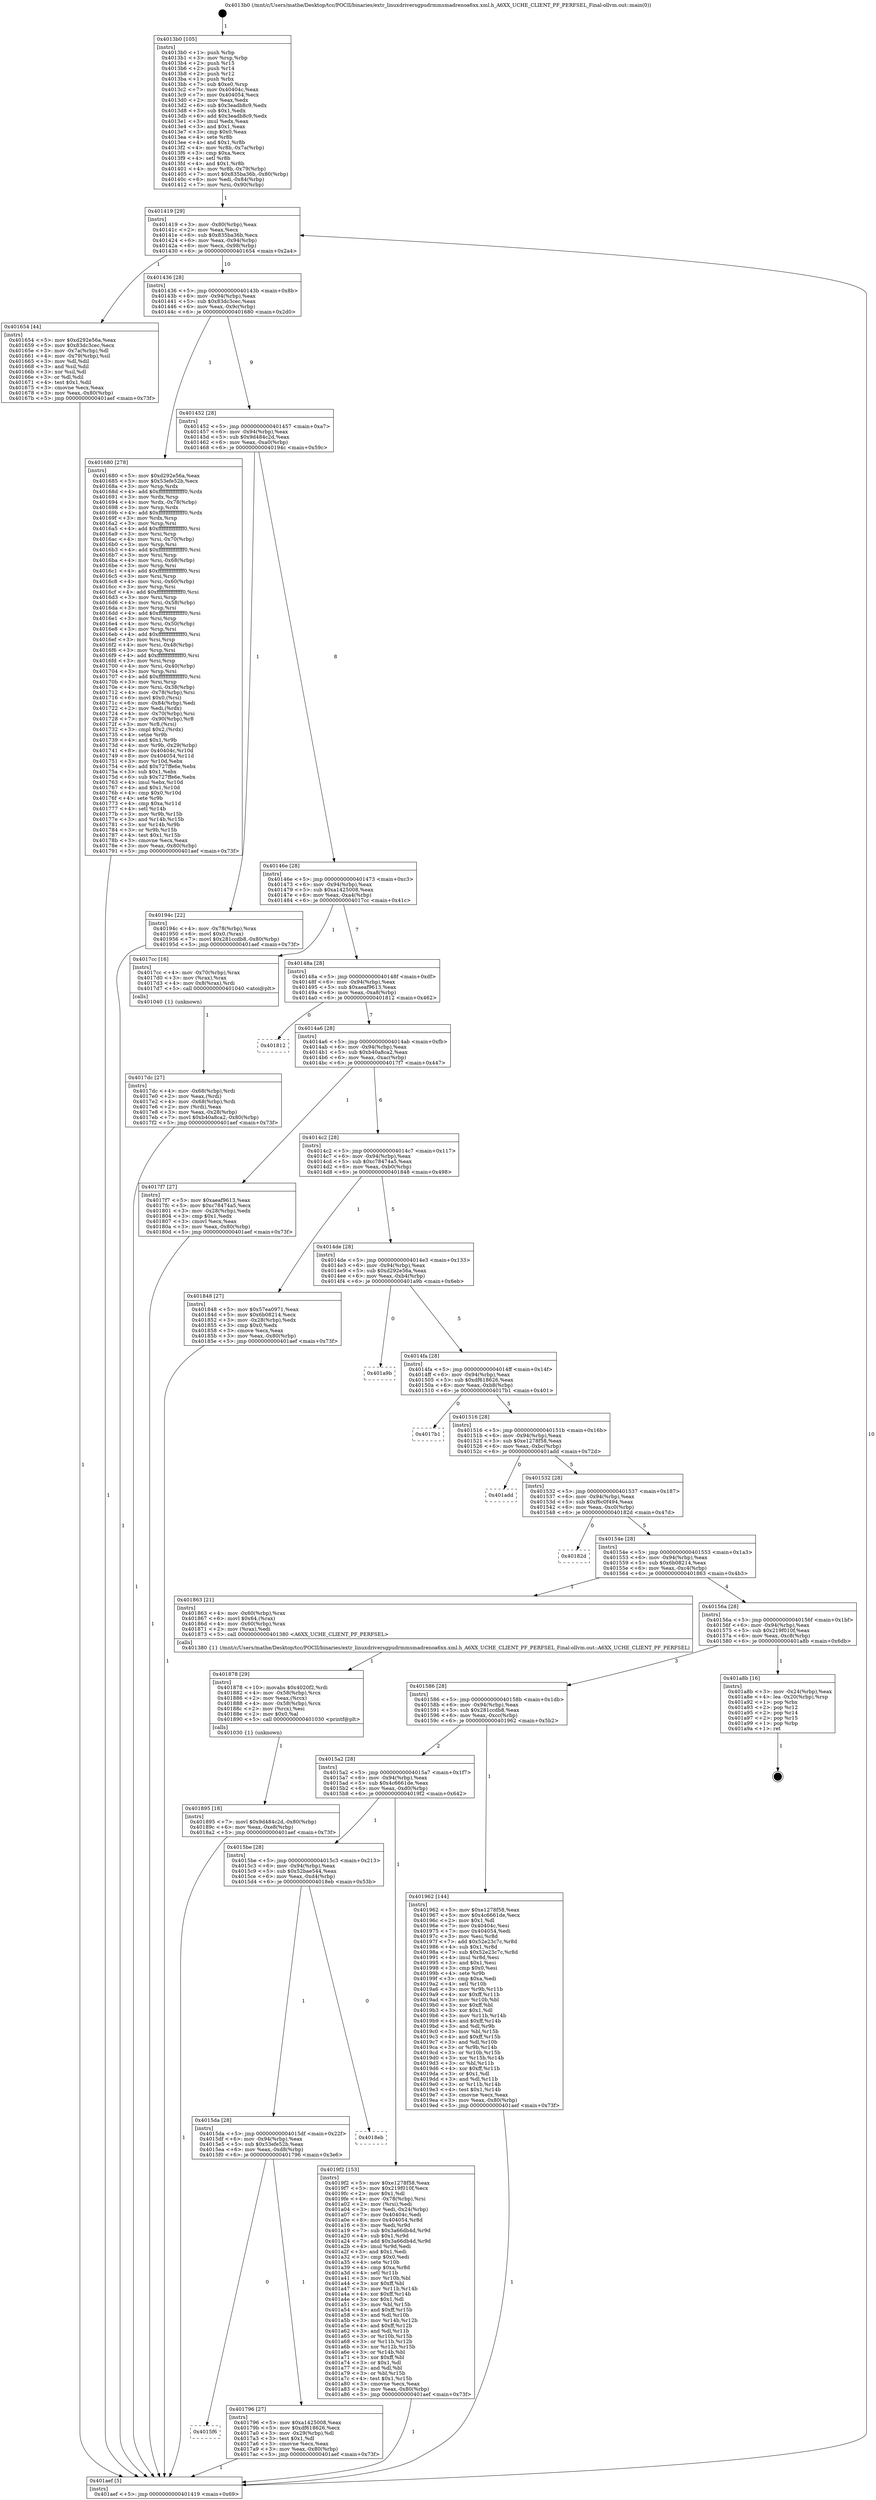 digraph "0x4013b0" {
  label = "0x4013b0 (/mnt/c/Users/mathe/Desktop/tcc/POCII/binaries/extr_linuxdriversgpudrmmsmadrenoa6xx.xml.h_A6XX_UCHE_CLIENT_PF_PERFSEL_Final-ollvm.out::main(0))"
  labelloc = "t"
  node[shape=record]

  Entry [label="",width=0.3,height=0.3,shape=circle,fillcolor=black,style=filled]
  "0x401419" [label="{
     0x401419 [29]\l
     | [instrs]\l
     &nbsp;&nbsp;0x401419 \<+3\>: mov -0x80(%rbp),%eax\l
     &nbsp;&nbsp;0x40141c \<+2\>: mov %eax,%ecx\l
     &nbsp;&nbsp;0x40141e \<+6\>: sub $0x835ba36b,%ecx\l
     &nbsp;&nbsp;0x401424 \<+6\>: mov %eax,-0x94(%rbp)\l
     &nbsp;&nbsp;0x40142a \<+6\>: mov %ecx,-0x98(%rbp)\l
     &nbsp;&nbsp;0x401430 \<+6\>: je 0000000000401654 \<main+0x2a4\>\l
  }"]
  "0x401654" [label="{
     0x401654 [44]\l
     | [instrs]\l
     &nbsp;&nbsp;0x401654 \<+5\>: mov $0xd292e56a,%eax\l
     &nbsp;&nbsp;0x401659 \<+5\>: mov $0x83dc3cec,%ecx\l
     &nbsp;&nbsp;0x40165e \<+3\>: mov -0x7a(%rbp),%dl\l
     &nbsp;&nbsp;0x401661 \<+4\>: mov -0x79(%rbp),%sil\l
     &nbsp;&nbsp;0x401665 \<+3\>: mov %dl,%dil\l
     &nbsp;&nbsp;0x401668 \<+3\>: and %sil,%dil\l
     &nbsp;&nbsp;0x40166b \<+3\>: xor %sil,%dl\l
     &nbsp;&nbsp;0x40166e \<+3\>: or %dl,%dil\l
     &nbsp;&nbsp;0x401671 \<+4\>: test $0x1,%dil\l
     &nbsp;&nbsp;0x401675 \<+3\>: cmovne %ecx,%eax\l
     &nbsp;&nbsp;0x401678 \<+3\>: mov %eax,-0x80(%rbp)\l
     &nbsp;&nbsp;0x40167b \<+5\>: jmp 0000000000401aef \<main+0x73f\>\l
  }"]
  "0x401436" [label="{
     0x401436 [28]\l
     | [instrs]\l
     &nbsp;&nbsp;0x401436 \<+5\>: jmp 000000000040143b \<main+0x8b\>\l
     &nbsp;&nbsp;0x40143b \<+6\>: mov -0x94(%rbp),%eax\l
     &nbsp;&nbsp;0x401441 \<+5\>: sub $0x83dc3cec,%eax\l
     &nbsp;&nbsp;0x401446 \<+6\>: mov %eax,-0x9c(%rbp)\l
     &nbsp;&nbsp;0x40144c \<+6\>: je 0000000000401680 \<main+0x2d0\>\l
  }"]
  "0x401aef" [label="{
     0x401aef [5]\l
     | [instrs]\l
     &nbsp;&nbsp;0x401aef \<+5\>: jmp 0000000000401419 \<main+0x69\>\l
  }"]
  "0x4013b0" [label="{
     0x4013b0 [105]\l
     | [instrs]\l
     &nbsp;&nbsp;0x4013b0 \<+1\>: push %rbp\l
     &nbsp;&nbsp;0x4013b1 \<+3\>: mov %rsp,%rbp\l
     &nbsp;&nbsp;0x4013b4 \<+2\>: push %r15\l
     &nbsp;&nbsp;0x4013b6 \<+2\>: push %r14\l
     &nbsp;&nbsp;0x4013b8 \<+2\>: push %r12\l
     &nbsp;&nbsp;0x4013ba \<+1\>: push %rbx\l
     &nbsp;&nbsp;0x4013bb \<+7\>: sub $0xe0,%rsp\l
     &nbsp;&nbsp;0x4013c2 \<+7\>: mov 0x40404c,%eax\l
     &nbsp;&nbsp;0x4013c9 \<+7\>: mov 0x404054,%ecx\l
     &nbsp;&nbsp;0x4013d0 \<+2\>: mov %eax,%edx\l
     &nbsp;&nbsp;0x4013d2 \<+6\>: sub $0x3eadb8c9,%edx\l
     &nbsp;&nbsp;0x4013d8 \<+3\>: sub $0x1,%edx\l
     &nbsp;&nbsp;0x4013db \<+6\>: add $0x3eadb8c9,%edx\l
     &nbsp;&nbsp;0x4013e1 \<+3\>: imul %edx,%eax\l
     &nbsp;&nbsp;0x4013e4 \<+3\>: and $0x1,%eax\l
     &nbsp;&nbsp;0x4013e7 \<+3\>: cmp $0x0,%eax\l
     &nbsp;&nbsp;0x4013ea \<+4\>: sete %r8b\l
     &nbsp;&nbsp;0x4013ee \<+4\>: and $0x1,%r8b\l
     &nbsp;&nbsp;0x4013f2 \<+4\>: mov %r8b,-0x7a(%rbp)\l
     &nbsp;&nbsp;0x4013f6 \<+3\>: cmp $0xa,%ecx\l
     &nbsp;&nbsp;0x4013f9 \<+4\>: setl %r8b\l
     &nbsp;&nbsp;0x4013fd \<+4\>: and $0x1,%r8b\l
     &nbsp;&nbsp;0x401401 \<+4\>: mov %r8b,-0x79(%rbp)\l
     &nbsp;&nbsp;0x401405 \<+7\>: movl $0x835ba36b,-0x80(%rbp)\l
     &nbsp;&nbsp;0x40140c \<+6\>: mov %edi,-0x84(%rbp)\l
     &nbsp;&nbsp;0x401412 \<+7\>: mov %rsi,-0x90(%rbp)\l
  }"]
  Exit [label="",width=0.3,height=0.3,shape=circle,fillcolor=black,style=filled,peripheries=2]
  "0x401680" [label="{
     0x401680 [278]\l
     | [instrs]\l
     &nbsp;&nbsp;0x401680 \<+5\>: mov $0xd292e56a,%eax\l
     &nbsp;&nbsp;0x401685 \<+5\>: mov $0x53efe52b,%ecx\l
     &nbsp;&nbsp;0x40168a \<+3\>: mov %rsp,%rdx\l
     &nbsp;&nbsp;0x40168d \<+4\>: add $0xfffffffffffffff0,%rdx\l
     &nbsp;&nbsp;0x401691 \<+3\>: mov %rdx,%rsp\l
     &nbsp;&nbsp;0x401694 \<+4\>: mov %rdx,-0x78(%rbp)\l
     &nbsp;&nbsp;0x401698 \<+3\>: mov %rsp,%rdx\l
     &nbsp;&nbsp;0x40169b \<+4\>: add $0xfffffffffffffff0,%rdx\l
     &nbsp;&nbsp;0x40169f \<+3\>: mov %rdx,%rsp\l
     &nbsp;&nbsp;0x4016a2 \<+3\>: mov %rsp,%rsi\l
     &nbsp;&nbsp;0x4016a5 \<+4\>: add $0xfffffffffffffff0,%rsi\l
     &nbsp;&nbsp;0x4016a9 \<+3\>: mov %rsi,%rsp\l
     &nbsp;&nbsp;0x4016ac \<+4\>: mov %rsi,-0x70(%rbp)\l
     &nbsp;&nbsp;0x4016b0 \<+3\>: mov %rsp,%rsi\l
     &nbsp;&nbsp;0x4016b3 \<+4\>: add $0xfffffffffffffff0,%rsi\l
     &nbsp;&nbsp;0x4016b7 \<+3\>: mov %rsi,%rsp\l
     &nbsp;&nbsp;0x4016ba \<+4\>: mov %rsi,-0x68(%rbp)\l
     &nbsp;&nbsp;0x4016be \<+3\>: mov %rsp,%rsi\l
     &nbsp;&nbsp;0x4016c1 \<+4\>: add $0xfffffffffffffff0,%rsi\l
     &nbsp;&nbsp;0x4016c5 \<+3\>: mov %rsi,%rsp\l
     &nbsp;&nbsp;0x4016c8 \<+4\>: mov %rsi,-0x60(%rbp)\l
     &nbsp;&nbsp;0x4016cc \<+3\>: mov %rsp,%rsi\l
     &nbsp;&nbsp;0x4016cf \<+4\>: add $0xfffffffffffffff0,%rsi\l
     &nbsp;&nbsp;0x4016d3 \<+3\>: mov %rsi,%rsp\l
     &nbsp;&nbsp;0x4016d6 \<+4\>: mov %rsi,-0x58(%rbp)\l
     &nbsp;&nbsp;0x4016da \<+3\>: mov %rsp,%rsi\l
     &nbsp;&nbsp;0x4016dd \<+4\>: add $0xfffffffffffffff0,%rsi\l
     &nbsp;&nbsp;0x4016e1 \<+3\>: mov %rsi,%rsp\l
     &nbsp;&nbsp;0x4016e4 \<+4\>: mov %rsi,-0x50(%rbp)\l
     &nbsp;&nbsp;0x4016e8 \<+3\>: mov %rsp,%rsi\l
     &nbsp;&nbsp;0x4016eb \<+4\>: add $0xfffffffffffffff0,%rsi\l
     &nbsp;&nbsp;0x4016ef \<+3\>: mov %rsi,%rsp\l
     &nbsp;&nbsp;0x4016f2 \<+4\>: mov %rsi,-0x48(%rbp)\l
     &nbsp;&nbsp;0x4016f6 \<+3\>: mov %rsp,%rsi\l
     &nbsp;&nbsp;0x4016f9 \<+4\>: add $0xfffffffffffffff0,%rsi\l
     &nbsp;&nbsp;0x4016fd \<+3\>: mov %rsi,%rsp\l
     &nbsp;&nbsp;0x401700 \<+4\>: mov %rsi,-0x40(%rbp)\l
     &nbsp;&nbsp;0x401704 \<+3\>: mov %rsp,%rsi\l
     &nbsp;&nbsp;0x401707 \<+4\>: add $0xfffffffffffffff0,%rsi\l
     &nbsp;&nbsp;0x40170b \<+3\>: mov %rsi,%rsp\l
     &nbsp;&nbsp;0x40170e \<+4\>: mov %rsi,-0x38(%rbp)\l
     &nbsp;&nbsp;0x401712 \<+4\>: mov -0x78(%rbp),%rsi\l
     &nbsp;&nbsp;0x401716 \<+6\>: movl $0x0,(%rsi)\l
     &nbsp;&nbsp;0x40171c \<+6\>: mov -0x84(%rbp),%edi\l
     &nbsp;&nbsp;0x401722 \<+2\>: mov %edi,(%rdx)\l
     &nbsp;&nbsp;0x401724 \<+4\>: mov -0x70(%rbp),%rsi\l
     &nbsp;&nbsp;0x401728 \<+7\>: mov -0x90(%rbp),%r8\l
     &nbsp;&nbsp;0x40172f \<+3\>: mov %r8,(%rsi)\l
     &nbsp;&nbsp;0x401732 \<+3\>: cmpl $0x2,(%rdx)\l
     &nbsp;&nbsp;0x401735 \<+4\>: setne %r9b\l
     &nbsp;&nbsp;0x401739 \<+4\>: and $0x1,%r9b\l
     &nbsp;&nbsp;0x40173d \<+4\>: mov %r9b,-0x29(%rbp)\l
     &nbsp;&nbsp;0x401741 \<+8\>: mov 0x40404c,%r10d\l
     &nbsp;&nbsp;0x401749 \<+8\>: mov 0x404054,%r11d\l
     &nbsp;&nbsp;0x401751 \<+3\>: mov %r10d,%ebx\l
     &nbsp;&nbsp;0x401754 \<+6\>: add $0x727ffe6e,%ebx\l
     &nbsp;&nbsp;0x40175a \<+3\>: sub $0x1,%ebx\l
     &nbsp;&nbsp;0x40175d \<+6\>: sub $0x727ffe6e,%ebx\l
     &nbsp;&nbsp;0x401763 \<+4\>: imul %ebx,%r10d\l
     &nbsp;&nbsp;0x401767 \<+4\>: and $0x1,%r10d\l
     &nbsp;&nbsp;0x40176b \<+4\>: cmp $0x0,%r10d\l
     &nbsp;&nbsp;0x40176f \<+4\>: sete %r9b\l
     &nbsp;&nbsp;0x401773 \<+4\>: cmp $0xa,%r11d\l
     &nbsp;&nbsp;0x401777 \<+4\>: setl %r14b\l
     &nbsp;&nbsp;0x40177b \<+3\>: mov %r9b,%r15b\l
     &nbsp;&nbsp;0x40177e \<+3\>: and %r14b,%r15b\l
     &nbsp;&nbsp;0x401781 \<+3\>: xor %r14b,%r9b\l
     &nbsp;&nbsp;0x401784 \<+3\>: or %r9b,%r15b\l
     &nbsp;&nbsp;0x401787 \<+4\>: test $0x1,%r15b\l
     &nbsp;&nbsp;0x40178b \<+3\>: cmovne %ecx,%eax\l
     &nbsp;&nbsp;0x40178e \<+3\>: mov %eax,-0x80(%rbp)\l
     &nbsp;&nbsp;0x401791 \<+5\>: jmp 0000000000401aef \<main+0x73f\>\l
  }"]
  "0x401452" [label="{
     0x401452 [28]\l
     | [instrs]\l
     &nbsp;&nbsp;0x401452 \<+5\>: jmp 0000000000401457 \<main+0xa7\>\l
     &nbsp;&nbsp;0x401457 \<+6\>: mov -0x94(%rbp),%eax\l
     &nbsp;&nbsp;0x40145d \<+5\>: sub $0x9d484c2d,%eax\l
     &nbsp;&nbsp;0x401462 \<+6\>: mov %eax,-0xa0(%rbp)\l
     &nbsp;&nbsp;0x401468 \<+6\>: je 000000000040194c \<main+0x59c\>\l
  }"]
  "0x401895" [label="{
     0x401895 [18]\l
     | [instrs]\l
     &nbsp;&nbsp;0x401895 \<+7\>: movl $0x9d484c2d,-0x80(%rbp)\l
     &nbsp;&nbsp;0x40189c \<+6\>: mov %eax,-0xe8(%rbp)\l
     &nbsp;&nbsp;0x4018a2 \<+5\>: jmp 0000000000401aef \<main+0x73f\>\l
  }"]
  "0x401878" [label="{
     0x401878 [29]\l
     | [instrs]\l
     &nbsp;&nbsp;0x401878 \<+10\>: movabs $0x4020f2,%rdi\l
     &nbsp;&nbsp;0x401882 \<+4\>: mov -0x58(%rbp),%rcx\l
     &nbsp;&nbsp;0x401886 \<+2\>: mov %eax,(%rcx)\l
     &nbsp;&nbsp;0x401888 \<+4\>: mov -0x58(%rbp),%rcx\l
     &nbsp;&nbsp;0x40188c \<+2\>: mov (%rcx),%esi\l
     &nbsp;&nbsp;0x40188e \<+2\>: mov $0x0,%al\l
     &nbsp;&nbsp;0x401890 \<+5\>: call 0000000000401030 \<printf@plt\>\l
     | [calls]\l
     &nbsp;&nbsp;0x401030 \{1\} (unknown)\l
  }"]
  "0x40194c" [label="{
     0x40194c [22]\l
     | [instrs]\l
     &nbsp;&nbsp;0x40194c \<+4\>: mov -0x78(%rbp),%rax\l
     &nbsp;&nbsp;0x401950 \<+6\>: movl $0x0,(%rax)\l
     &nbsp;&nbsp;0x401956 \<+7\>: movl $0x281ccdb8,-0x80(%rbp)\l
     &nbsp;&nbsp;0x40195d \<+5\>: jmp 0000000000401aef \<main+0x73f\>\l
  }"]
  "0x40146e" [label="{
     0x40146e [28]\l
     | [instrs]\l
     &nbsp;&nbsp;0x40146e \<+5\>: jmp 0000000000401473 \<main+0xc3\>\l
     &nbsp;&nbsp;0x401473 \<+6\>: mov -0x94(%rbp),%eax\l
     &nbsp;&nbsp;0x401479 \<+5\>: sub $0xa1425008,%eax\l
     &nbsp;&nbsp;0x40147e \<+6\>: mov %eax,-0xa4(%rbp)\l
     &nbsp;&nbsp;0x401484 \<+6\>: je 00000000004017cc \<main+0x41c\>\l
  }"]
  "0x4017dc" [label="{
     0x4017dc [27]\l
     | [instrs]\l
     &nbsp;&nbsp;0x4017dc \<+4\>: mov -0x68(%rbp),%rdi\l
     &nbsp;&nbsp;0x4017e0 \<+2\>: mov %eax,(%rdi)\l
     &nbsp;&nbsp;0x4017e2 \<+4\>: mov -0x68(%rbp),%rdi\l
     &nbsp;&nbsp;0x4017e6 \<+2\>: mov (%rdi),%eax\l
     &nbsp;&nbsp;0x4017e8 \<+3\>: mov %eax,-0x28(%rbp)\l
     &nbsp;&nbsp;0x4017eb \<+7\>: movl $0xb40a8ca2,-0x80(%rbp)\l
     &nbsp;&nbsp;0x4017f2 \<+5\>: jmp 0000000000401aef \<main+0x73f\>\l
  }"]
  "0x4017cc" [label="{
     0x4017cc [16]\l
     | [instrs]\l
     &nbsp;&nbsp;0x4017cc \<+4\>: mov -0x70(%rbp),%rax\l
     &nbsp;&nbsp;0x4017d0 \<+3\>: mov (%rax),%rax\l
     &nbsp;&nbsp;0x4017d3 \<+4\>: mov 0x8(%rax),%rdi\l
     &nbsp;&nbsp;0x4017d7 \<+5\>: call 0000000000401040 \<atoi@plt\>\l
     | [calls]\l
     &nbsp;&nbsp;0x401040 \{1\} (unknown)\l
  }"]
  "0x40148a" [label="{
     0x40148a [28]\l
     | [instrs]\l
     &nbsp;&nbsp;0x40148a \<+5\>: jmp 000000000040148f \<main+0xdf\>\l
     &nbsp;&nbsp;0x40148f \<+6\>: mov -0x94(%rbp),%eax\l
     &nbsp;&nbsp;0x401495 \<+5\>: sub $0xaeaf9613,%eax\l
     &nbsp;&nbsp;0x40149a \<+6\>: mov %eax,-0xa8(%rbp)\l
     &nbsp;&nbsp;0x4014a0 \<+6\>: je 0000000000401812 \<main+0x462\>\l
  }"]
  "0x4015f6" [label="{
     0x4015f6\l
  }", style=dashed]
  "0x401812" [label="{
     0x401812\l
  }", style=dashed]
  "0x4014a6" [label="{
     0x4014a6 [28]\l
     | [instrs]\l
     &nbsp;&nbsp;0x4014a6 \<+5\>: jmp 00000000004014ab \<main+0xfb\>\l
     &nbsp;&nbsp;0x4014ab \<+6\>: mov -0x94(%rbp),%eax\l
     &nbsp;&nbsp;0x4014b1 \<+5\>: sub $0xb40a8ca2,%eax\l
     &nbsp;&nbsp;0x4014b6 \<+6\>: mov %eax,-0xac(%rbp)\l
     &nbsp;&nbsp;0x4014bc \<+6\>: je 00000000004017f7 \<main+0x447\>\l
  }"]
  "0x401796" [label="{
     0x401796 [27]\l
     | [instrs]\l
     &nbsp;&nbsp;0x401796 \<+5\>: mov $0xa1425008,%eax\l
     &nbsp;&nbsp;0x40179b \<+5\>: mov $0xdf618626,%ecx\l
     &nbsp;&nbsp;0x4017a0 \<+3\>: mov -0x29(%rbp),%dl\l
     &nbsp;&nbsp;0x4017a3 \<+3\>: test $0x1,%dl\l
     &nbsp;&nbsp;0x4017a6 \<+3\>: cmovne %ecx,%eax\l
     &nbsp;&nbsp;0x4017a9 \<+3\>: mov %eax,-0x80(%rbp)\l
     &nbsp;&nbsp;0x4017ac \<+5\>: jmp 0000000000401aef \<main+0x73f\>\l
  }"]
  "0x4017f7" [label="{
     0x4017f7 [27]\l
     | [instrs]\l
     &nbsp;&nbsp;0x4017f7 \<+5\>: mov $0xaeaf9613,%eax\l
     &nbsp;&nbsp;0x4017fc \<+5\>: mov $0xc78474a5,%ecx\l
     &nbsp;&nbsp;0x401801 \<+3\>: mov -0x28(%rbp),%edx\l
     &nbsp;&nbsp;0x401804 \<+3\>: cmp $0x1,%edx\l
     &nbsp;&nbsp;0x401807 \<+3\>: cmovl %ecx,%eax\l
     &nbsp;&nbsp;0x40180a \<+3\>: mov %eax,-0x80(%rbp)\l
     &nbsp;&nbsp;0x40180d \<+5\>: jmp 0000000000401aef \<main+0x73f\>\l
  }"]
  "0x4014c2" [label="{
     0x4014c2 [28]\l
     | [instrs]\l
     &nbsp;&nbsp;0x4014c2 \<+5\>: jmp 00000000004014c7 \<main+0x117\>\l
     &nbsp;&nbsp;0x4014c7 \<+6\>: mov -0x94(%rbp),%eax\l
     &nbsp;&nbsp;0x4014cd \<+5\>: sub $0xc78474a5,%eax\l
     &nbsp;&nbsp;0x4014d2 \<+6\>: mov %eax,-0xb0(%rbp)\l
     &nbsp;&nbsp;0x4014d8 \<+6\>: je 0000000000401848 \<main+0x498\>\l
  }"]
  "0x4015da" [label="{
     0x4015da [28]\l
     | [instrs]\l
     &nbsp;&nbsp;0x4015da \<+5\>: jmp 00000000004015df \<main+0x22f\>\l
     &nbsp;&nbsp;0x4015df \<+6\>: mov -0x94(%rbp),%eax\l
     &nbsp;&nbsp;0x4015e5 \<+5\>: sub $0x53efe52b,%eax\l
     &nbsp;&nbsp;0x4015ea \<+6\>: mov %eax,-0xd8(%rbp)\l
     &nbsp;&nbsp;0x4015f0 \<+6\>: je 0000000000401796 \<main+0x3e6\>\l
  }"]
  "0x401848" [label="{
     0x401848 [27]\l
     | [instrs]\l
     &nbsp;&nbsp;0x401848 \<+5\>: mov $0x57ea0971,%eax\l
     &nbsp;&nbsp;0x40184d \<+5\>: mov $0x6b08214,%ecx\l
     &nbsp;&nbsp;0x401852 \<+3\>: mov -0x28(%rbp),%edx\l
     &nbsp;&nbsp;0x401855 \<+3\>: cmp $0x0,%edx\l
     &nbsp;&nbsp;0x401858 \<+3\>: cmove %ecx,%eax\l
     &nbsp;&nbsp;0x40185b \<+3\>: mov %eax,-0x80(%rbp)\l
     &nbsp;&nbsp;0x40185e \<+5\>: jmp 0000000000401aef \<main+0x73f\>\l
  }"]
  "0x4014de" [label="{
     0x4014de [28]\l
     | [instrs]\l
     &nbsp;&nbsp;0x4014de \<+5\>: jmp 00000000004014e3 \<main+0x133\>\l
     &nbsp;&nbsp;0x4014e3 \<+6\>: mov -0x94(%rbp),%eax\l
     &nbsp;&nbsp;0x4014e9 \<+5\>: sub $0xd292e56a,%eax\l
     &nbsp;&nbsp;0x4014ee \<+6\>: mov %eax,-0xb4(%rbp)\l
     &nbsp;&nbsp;0x4014f4 \<+6\>: je 0000000000401a9b \<main+0x6eb\>\l
  }"]
  "0x4018eb" [label="{
     0x4018eb\l
  }", style=dashed]
  "0x401a9b" [label="{
     0x401a9b\l
  }", style=dashed]
  "0x4014fa" [label="{
     0x4014fa [28]\l
     | [instrs]\l
     &nbsp;&nbsp;0x4014fa \<+5\>: jmp 00000000004014ff \<main+0x14f\>\l
     &nbsp;&nbsp;0x4014ff \<+6\>: mov -0x94(%rbp),%eax\l
     &nbsp;&nbsp;0x401505 \<+5\>: sub $0xdf618626,%eax\l
     &nbsp;&nbsp;0x40150a \<+6\>: mov %eax,-0xb8(%rbp)\l
     &nbsp;&nbsp;0x401510 \<+6\>: je 00000000004017b1 \<main+0x401\>\l
  }"]
  "0x4015be" [label="{
     0x4015be [28]\l
     | [instrs]\l
     &nbsp;&nbsp;0x4015be \<+5\>: jmp 00000000004015c3 \<main+0x213\>\l
     &nbsp;&nbsp;0x4015c3 \<+6\>: mov -0x94(%rbp),%eax\l
     &nbsp;&nbsp;0x4015c9 \<+5\>: sub $0x52bae544,%eax\l
     &nbsp;&nbsp;0x4015ce \<+6\>: mov %eax,-0xd4(%rbp)\l
     &nbsp;&nbsp;0x4015d4 \<+6\>: je 00000000004018eb \<main+0x53b\>\l
  }"]
  "0x4017b1" [label="{
     0x4017b1\l
  }", style=dashed]
  "0x401516" [label="{
     0x401516 [28]\l
     | [instrs]\l
     &nbsp;&nbsp;0x401516 \<+5\>: jmp 000000000040151b \<main+0x16b\>\l
     &nbsp;&nbsp;0x40151b \<+6\>: mov -0x94(%rbp),%eax\l
     &nbsp;&nbsp;0x401521 \<+5\>: sub $0xe1278f58,%eax\l
     &nbsp;&nbsp;0x401526 \<+6\>: mov %eax,-0xbc(%rbp)\l
     &nbsp;&nbsp;0x40152c \<+6\>: je 0000000000401add \<main+0x72d\>\l
  }"]
  "0x4019f2" [label="{
     0x4019f2 [153]\l
     | [instrs]\l
     &nbsp;&nbsp;0x4019f2 \<+5\>: mov $0xe1278f58,%eax\l
     &nbsp;&nbsp;0x4019f7 \<+5\>: mov $0x219f010f,%ecx\l
     &nbsp;&nbsp;0x4019fc \<+2\>: mov $0x1,%dl\l
     &nbsp;&nbsp;0x4019fe \<+4\>: mov -0x78(%rbp),%rsi\l
     &nbsp;&nbsp;0x401a02 \<+2\>: mov (%rsi),%edi\l
     &nbsp;&nbsp;0x401a04 \<+3\>: mov %edi,-0x24(%rbp)\l
     &nbsp;&nbsp;0x401a07 \<+7\>: mov 0x40404c,%edi\l
     &nbsp;&nbsp;0x401a0e \<+8\>: mov 0x404054,%r8d\l
     &nbsp;&nbsp;0x401a16 \<+3\>: mov %edi,%r9d\l
     &nbsp;&nbsp;0x401a19 \<+7\>: sub $0x3a66db4d,%r9d\l
     &nbsp;&nbsp;0x401a20 \<+4\>: sub $0x1,%r9d\l
     &nbsp;&nbsp;0x401a24 \<+7\>: add $0x3a66db4d,%r9d\l
     &nbsp;&nbsp;0x401a2b \<+4\>: imul %r9d,%edi\l
     &nbsp;&nbsp;0x401a2f \<+3\>: and $0x1,%edi\l
     &nbsp;&nbsp;0x401a32 \<+3\>: cmp $0x0,%edi\l
     &nbsp;&nbsp;0x401a35 \<+4\>: sete %r10b\l
     &nbsp;&nbsp;0x401a39 \<+4\>: cmp $0xa,%r8d\l
     &nbsp;&nbsp;0x401a3d \<+4\>: setl %r11b\l
     &nbsp;&nbsp;0x401a41 \<+3\>: mov %r10b,%bl\l
     &nbsp;&nbsp;0x401a44 \<+3\>: xor $0xff,%bl\l
     &nbsp;&nbsp;0x401a47 \<+3\>: mov %r11b,%r14b\l
     &nbsp;&nbsp;0x401a4a \<+4\>: xor $0xff,%r14b\l
     &nbsp;&nbsp;0x401a4e \<+3\>: xor $0x1,%dl\l
     &nbsp;&nbsp;0x401a51 \<+3\>: mov %bl,%r15b\l
     &nbsp;&nbsp;0x401a54 \<+4\>: and $0xff,%r15b\l
     &nbsp;&nbsp;0x401a58 \<+3\>: and %dl,%r10b\l
     &nbsp;&nbsp;0x401a5b \<+3\>: mov %r14b,%r12b\l
     &nbsp;&nbsp;0x401a5e \<+4\>: and $0xff,%r12b\l
     &nbsp;&nbsp;0x401a62 \<+3\>: and %dl,%r11b\l
     &nbsp;&nbsp;0x401a65 \<+3\>: or %r10b,%r15b\l
     &nbsp;&nbsp;0x401a68 \<+3\>: or %r11b,%r12b\l
     &nbsp;&nbsp;0x401a6b \<+3\>: xor %r12b,%r15b\l
     &nbsp;&nbsp;0x401a6e \<+3\>: or %r14b,%bl\l
     &nbsp;&nbsp;0x401a71 \<+3\>: xor $0xff,%bl\l
     &nbsp;&nbsp;0x401a74 \<+3\>: or $0x1,%dl\l
     &nbsp;&nbsp;0x401a77 \<+2\>: and %dl,%bl\l
     &nbsp;&nbsp;0x401a79 \<+3\>: or %bl,%r15b\l
     &nbsp;&nbsp;0x401a7c \<+4\>: test $0x1,%r15b\l
     &nbsp;&nbsp;0x401a80 \<+3\>: cmovne %ecx,%eax\l
     &nbsp;&nbsp;0x401a83 \<+3\>: mov %eax,-0x80(%rbp)\l
     &nbsp;&nbsp;0x401a86 \<+5\>: jmp 0000000000401aef \<main+0x73f\>\l
  }"]
  "0x401add" [label="{
     0x401add\l
  }", style=dashed]
  "0x401532" [label="{
     0x401532 [28]\l
     | [instrs]\l
     &nbsp;&nbsp;0x401532 \<+5\>: jmp 0000000000401537 \<main+0x187\>\l
     &nbsp;&nbsp;0x401537 \<+6\>: mov -0x94(%rbp),%eax\l
     &nbsp;&nbsp;0x40153d \<+5\>: sub $0xf6c0f494,%eax\l
     &nbsp;&nbsp;0x401542 \<+6\>: mov %eax,-0xc0(%rbp)\l
     &nbsp;&nbsp;0x401548 \<+6\>: je 000000000040182d \<main+0x47d\>\l
  }"]
  "0x4015a2" [label="{
     0x4015a2 [28]\l
     | [instrs]\l
     &nbsp;&nbsp;0x4015a2 \<+5\>: jmp 00000000004015a7 \<main+0x1f7\>\l
     &nbsp;&nbsp;0x4015a7 \<+6\>: mov -0x94(%rbp),%eax\l
     &nbsp;&nbsp;0x4015ad \<+5\>: sub $0x4c6661de,%eax\l
     &nbsp;&nbsp;0x4015b2 \<+6\>: mov %eax,-0xd0(%rbp)\l
     &nbsp;&nbsp;0x4015b8 \<+6\>: je 00000000004019f2 \<main+0x642\>\l
  }"]
  "0x40182d" [label="{
     0x40182d\l
  }", style=dashed]
  "0x40154e" [label="{
     0x40154e [28]\l
     | [instrs]\l
     &nbsp;&nbsp;0x40154e \<+5\>: jmp 0000000000401553 \<main+0x1a3\>\l
     &nbsp;&nbsp;0x401553 \<+6\>: mov -0x94(%rbp),%eax\l
     &nbsp;&nbsp;0x401559 \<+5\>: sub $0x6b08214,%eax\l
     &nbsp;&nbsp;0x40155e \<+6\>: mov %eax,-0xc4(%rbp)\l
     &nbsp;&nbsp;0x401564 \<+6\>: je 0000000000401863 \<main+0x4b3\>\l
  }"]
  "0x401962" [label="{
     0x401962 [144]\l
     | [instrs]\l
     &nbsp;&nbsp;0x401962 \<+5\>: mov $0xe1278f58,%eax\l
     &nbsp;&nbsp;0x401967 \<+5\>: mov $0x4c6661de,%ecx\l
     &nbsp;&nbsp;0x40196c \<+2\>: mov $0x1,%dl\l
     &nbsp;&nbsp;0x40196e \<+7\>: mov 0x40404c,%esi\l
     &nbsp;&nbsp;0x401975 \<+7\>: mov 0x404054,%edi\l
     &nbsp;&nbsp;0x40197c \<+3\>: mov %esi,%r8d\l
     &nbsp;&nbsp;0x40197f \<+7\>: add $0x52e23c7c,%r8d\l
     &nbsp;&nbsp;0x401986 \<+4\>: sub $0x1,%r8d\l
     &nbsp;&nbsp;0x40198a \<+7\>: sub $0x52e23c7c,%r8d\l
     &nbsp;&nbsp;0x401991 \<+4\>: imul %r8d,%esi\l
     &nbsp;&nbsp;0x401995 \<+3\>: and $0x1,%esi\l
     &nbsp;&nbsp;0x401998 \<+3\>: cmp $0x0,%esi\l
     &nbsp;&nbsp;0x40199b \<+4\>: sete %r9b\l
     &nbsp;&nbsp;0x40199f \<+3\>: cmp $0xa,%edi\l
     &nbsp;&nbsp;0x4019a2 \<+4\>: setl %r10b\l
     &nbsp;&nbsp;0x4019a6 \<+3\>: mov %r9b,%r11b\l
     &nbsp;&nbsp;0x4019a9 \<+4\>: xor $0xff,%r11b\l
     &nbsp;&nbsp;0x4019ad \<+3\>: mov %r10b,%bl\l
     &nbsp;&nbsp;0x4019b0 \<+3\>: xor $0xff,%bl\l
     &nbsp;&nbsp;0x4019b3 \<+3\>: xor $0x1,%dl\l
     &nbsp;&nbsp;0x4019b6 \<+3\>: mov %r11b,%r14b\l
     &nbsp;&nbsp;0x4019b9 \<+4\>: and $0xff,%r14b\l
     &nbsp;&nbsp;0x4019bd \<+3\>: and %dl,%r9b\l
     &nbsp;&nbsp;0x4019c0 \<+3\>: mov %bl,%r15b\l
     &nbsp;&nbsp;0x4019c3 \<+4\>: and $0xff,%r15b\l
     &nbsp;&nbsp;0x4019c7 \<+3\>: and %dl,%r10b\l
     &nbsp;&nbsp;0x4019ca \<+3\>: or %r9b,%r14b\l
     &nbsp;&nbsp;0x4019cd \<+3\>: or %r10b,%r15b\l
     &nbsp;&nbsp;0x4019d0 \<+3\>: xor %r15b,%r14b\l
     &nbsp;&nbsp;0x4019d3 \<+3\>: or %bl,%r11b\l
     &nbsp;&nbsp;0x4019d6 \<+4\>: xor $0xff,%r11b\l
     &nbsp;&nbsp;0x4019da \<+3\>: or $0x1,%dl\l
     &nbsp;&nbsp;0x4019dd \<+3\>: and %dl,%r11b\l
     &nbsp;&nbsp;0x4019e0 \<+3\>: or %r11b,%r14b\l
     &nbsp;&nbsp;0x4019e3 \<+4\>: test $0x1,%r14b\l
     &nbsp;&nbsp;0x4019e7 \<+3\>: cmovne %ecx,%eax\l
     &nbsp;&nbsp;0x4019ea \<+3\>: mov %eax,-0x80(%rbp)\l
     &nbsp;&nbsp;0x4019ed \<+5\>: jmp 0000000000401aef \<main+0x73f\>\l
  }"]
  "0x401863" [label="{
     0x401863 [21]\l
     | [instrs]\l
     &nbsp;&nbsp;0x401863 \<+4\>: mov -0x60(%rbp),%rax\l
     &nbsp;&nbsp;0x401867 \<+6\>: movl $0x64,(%rax)\l
     &nbsp;&nbsp;0x40186d \<+4\>: mov -0x60(%rbp),%rax\l
     &nbsp;&nbsp;0x401871 \<+2\>: mov (%rax),%edi\l
     &nbsp;&nbsp;0x401873 \<+5\>: call 0000000000401380 \<A6XX_UCHE_CLIENT_PF_PERFSEL\>\l
     | [calls]\l
     &nbsp;&nbsp;0x401380 \{1\} (/mnt/c/Users/mathe/Desktop/tcc/POCII/binaries/extr_linuxdriversgpudrmmsmadrenoa6xx.xml.h_A6XX_UCHE_CLIENT_PF_PERFSEL_Final-ollvm.out::A6XX_UCHE_CLIENT_PF_PERFSEL)\l
  }"]
  "0x40156a" [label="{
     0x40156a [28]\l
     | [instrs]\l
     &nbsp;&nbsp;0x40156a \<+5\>: jmp 000000000040156f \<main+0x1bf\>\l
     &nbsp;&nbsp;0x40156f \<+6\>: mov -0x94(%rbp),%eax\l
     &nbsp;&nbsp;0x401575 \<+5\>: sub $0x219f010f,%eax\l
     &nbsp;&nbsp;0x40157a \<+6\>: mov %eax,-0xc8(%rbp)\l
     &nbsp;&nbsp;0x401580 \<+6\>: je 0000000000401a8b \<main+0x6db\>\l
  }"]
  "0x401586" [label="{
     0x401586 [28]\l
     | [instrs]\l
     &nbsp;&nbsp;0x401586 \<+5\>: jmp 000000000040158b \<main+0x1db\>\l
     &nbsp;&nbsp;0x40158b \<+6\>: mov -0x94(%rbp),%eax\l
     &nbsp;&nbsp;0x401591 \<+5\>: sub $0x281ccdb8,%eax\l
     &nbsp;&nbsp;0x401596 \<+6\>: mov %eax,-0xcc(%rbp)\l
     &nbsp;&nbsp;0x40159c \<+6\>: je 0000000000401962 \<main+0x5b2\>\l
  }"]
  "0x401a8b" [label="{
     0x401a8b [16]\l
     | [instrs]\l
     &nbsp;&nbsp;0x401a8b \<+3\>: mov -0x24(%rbp),%eax\l
     &nbsp;&nbsp;0x401a8e \<+4\>: lea -0x20(%rbp),%rsp\l
     &nbsp;&nbsp;0x401a92 \<+1\>: pop %rbx\l
     &nbsp;&nbsp;0x401a93 \<+2\>: pop %r12\l
     &nbsp;&nbsp;0x401a95 \<+2\>: pop %r14\l
     &nbsp;&nbsp;0x401a97 \<+2\>: pop %r15\l
     &nbsp;&nbsp;0x401a99 \<+1\>: pop %rbp\l
     &nbsp;&nbsp;0x401a9a \<+1\>: ret\l
  }"]
  Entry -> "0x4013b0" [label=" 1"]
  "0x401419" -> "0x401654" [label=" 1"]
  "0x401419" -> "0x401436" [label=" 10"]
  "0x401654" -> "0x401aef" [label=" 1"]
  "0x4013b0" -> "0x401419" [label=" 1"]
  "0x401aef" -> "0x401419" [label=" 10"]
  "0x401a8b" -> Exit [label=" 1"]
  "0x401436" -> "0x401680" [label=" 1"]
  "0x401436" -> "0x401452" [label=" 9"]
  "0x4019f2" -> "0x401aef" [label=" 1"]
  "0x401680" -> "0x401aef" [label=" 1"]
  "0x401962" -> "0x401aef" [label=" 1"]
  "0x401452" -> "0x40194c" [label=" 1"]
  "0x401452" -> "0x40146e" [label=" 8"]
  "0x40194c" -> "0x401aef" [label=" 1"]
  "0x40146e" -> "0x4017cc" [label=" 1"]
  "0x40146e" -> "0x40148a" [label=" 7"]
  "0x401895" -> "0x401aef" [label=" 1"]
  "0x40148a" -> "0x401812" [label=" 0"]
  "0x40148a" -> "0x4014a6" [label=" 7"]
  "0x401878" -> "0x401895" [label=" 1"]
  "0x4014a6" -> "0x4017f7" [label=" 1"]
  "0x4014a6" -> "0x4014c2" [label=" 6"]
  "0x401863" -> "0x401878" [label=" 1"]
  "0x4014c2" -> "0x401848" [label=" 1"]
  "0x4014c2" -> "0x4014de" [label=" 5"]
  "0x4017f7" -> "0x401aef" [label=" 1"]
  "0x4014de" -> "0x401a9b" [label=" 0"]
  "0x4014de" -> "0x4014fa" [label=" 5"]
  "0x4017dc" -> "0x401aef" [label=" 1"]
  "0x4014fa" -> "0x4017b1" [label=" 0"]
  "0x4014fa" -> "0x401516" [label=" 5"]
  "0x401796" -> "0x401aef" [label=" 1"]
  "0x401516" -> "0x401add" [label=" 0"]
  "0x401516" -> "0x401532" [label=" 5"]
  "0x4015da" -> "0x4015f6" [label=" 0"]
  "0x401532" -> "0x40182d" [label=" 0"]
  "0x401532" -> "0x40154e" [label=" 5"]
  "0x401848" -> "0x401aef" [label=" 1"]
  "0x40154e" -> "0x401863" [label=" 1"]
  "0x40154e" -> "0x40156a" [label=" 4"]
  "0x4015be" -> "0x4015da" [label=" 1"]
  "0x40156a" -> "0x401a8b" [label=" 1"]
  "0x40156a" -> "0x401586" [label=" 3"]
  "0x4015be" -> "0x4018eb" [label=" 0"]
  "0x401586" -> "0x401962" [label=" 1"]
  "0x401586" -> "0x4015a2" [label=" 2"]
  "0x4015da" -> "0x401796" [label=" 1"]
  "0x4015a2" -> "0x4019f2" [label=" 1"]
  "0x4015a2" -> "0x4015be" [label=" 1"]
  "0x4017cc" -> "0x4017dc" [label=" 1"]
}

